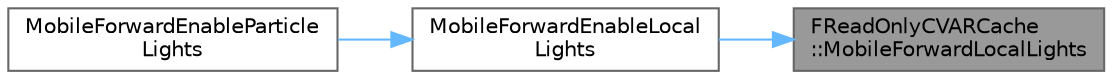 digraph "FReadOnlyCVARCache::MobileForwardLocalLights"
{
 // INTERACTIVE_SVG=YES
 // LATEX_PDF_SIZE
  bgcolor="transparent";
  edge [fontname=Helvetica,fontsize=10,labelfontname=Helvetica,labelfontsize=10];
  node [fontname=Helvetica,fontsize=10,shape=box,height=0.2,width=0.4];
  rankdir="RL";
  Node1 [id="Node000001",label="FReadOnlyCVARCache\l::MobileForwardLocalLights",height=0.2,width=0.4,color="gray40", fillcolor="grey60", style="filled", fontcolor="black",tooltip=" "];
  Node1 -> Node2 [id="edge1_Node000001_Node000002",dir="back",color="steelblue1",style="solid",tooltip=" "];
  Node2 [id="Node000002",label="MobileForwardEnableLocal\lLights",height=0.2,width=0.4,color="grey40", fillcolor="white", style="filled",URL="$d7/d1b/RenderUtils_8h.html#a2c22640178d72d0d07c6a8d598b4aef2",tooltip=" "];
  Node2 -> Node3 [id="edge2_Node000002_Node000003",dir="back",color="steelblue1",style="solid",tooltip=" "];
  Node3 [id="Node000003",label="MobileForwardEnableParticle\lLights",height=0.2,width=0.4,color="grey40", fillcolor="white", style="filled",URL="$d7/d1b/RenderUtils_8h.html#a48a6e0f0aa9d2c52a775388fdcf03ced",tooltip=" "];
}
